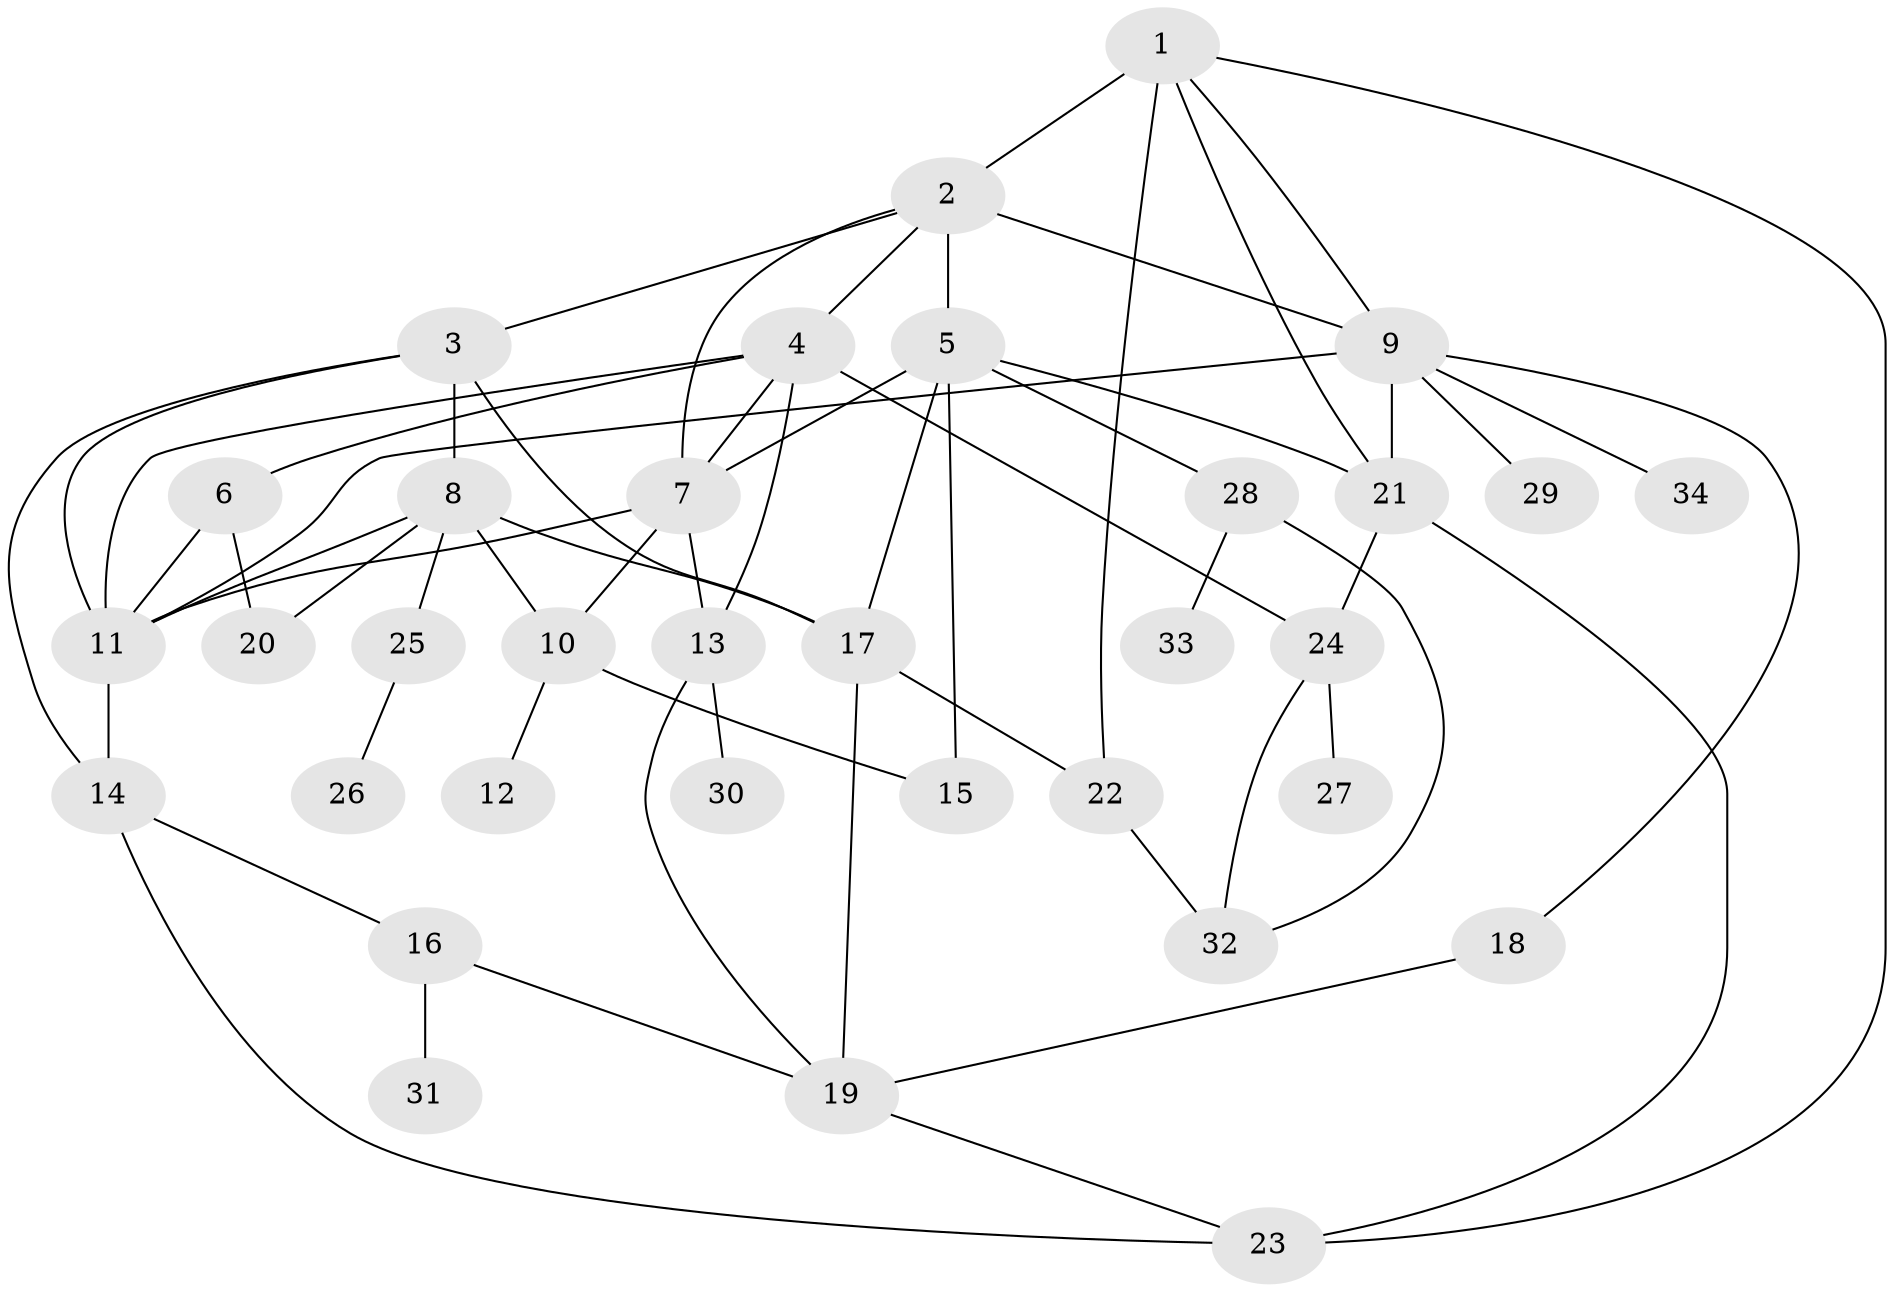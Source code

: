 // original degree distribution, {1: 0.22058823529411764, 8: 0.029411764705882353, 6: 0.014705882352941176, 4: 0.14705882352941177, 3: 0.25, 2: 0.22058823529411764, 5: 0.11764705882352941}
// Generated by graph-tools (version 1.1) at 2025/34/03/09/25 02:34:30]
// undirected, 34 vertices, 60 edges
graph export_dot {
graph [start="1"]
  node [color=gray90,style=filled];
  1;
  2;
  3;
  4;
  5;
  6;
  7;
  8;
  9;
  10;
  11;
  12;
  13;
  14;
  15;
  16;
  17;
  18;
  19;
  20;
  21;
  22;
  23;
  24;
  25;
  26;
  27;
  28;
  29;
  30;
  31;
  32;
  33;
  34;
  1 -- 2 [weight=2.0];
  1 -- 9 [weight=1.0];
  1 -- 21 [weight=1.0];
  1 -- 22 [weight=1.0];
  1 -- 23 [weight=1.0];
  2 -- 3 [weight=1.0];
  2 -- 4 [weight=1.0];
  2 -- 5 [weight=1.0];
  2 -- 7 [weight=1.0];
  2 -- 9 [weight=1.0];
  3 -- 8 [weight=1.0];
  3 -- 11 [weight=1.0];
  3 -- 14 [weight=1.0];
  3 -- 17 [weight=1.0];
  4 -- 6 [weight=1.0];
  4 -- 7 [weight=1.0];
  4 -- 11 [weight=1.0];
  4 -- 13 [weight=1.0];
  4 -- 24 [weight=2.0];
  5 -- 7 [weight=1.0];
  5 -- 15 [weight=1.0];
  5 -- 17 [weight=1.0];
  5 -- 21 [weight=1.0];
  5 -- 28 [weight=1.0];
  6 -- 11 [weight=1.0];
  6 -- 20 [weight=1.0];
  7 -- 10 [weight=1.0];
  7 -- 11 [weight=2.0];
  7 -- 13 [weight=1.0];
  8 -- 10 [weight=1.0];
  8 -- 11 [weight=1.0];
  8 -- 17 [weight=1.0];
  8 -- 20 [weight=2.0];
  8 -- 25 [weight=2.0];
  9 -- 11 [weight=1.0];
  9 -- 18 [weight=1.0];
  9 -- 21 [weight=1.0];
  9 -- 29 [weight=1.0];
  9 -- 34 [weight=1.0];
  10 -- 12 [weight=1.0];
  10 -- 15 [weight=1.0];
  11 -- 14 [weight=2.0];
  13 -- 19 [weight=1.0];
  13 -- 30 [weight=1.0];
  14 -- 16 [weight=1.0];
  14 -- 23 [weight=1.0];
  16 -- 19 [weight=1.0];
  16 -- 31 [weight=1.0];
  17 -- 19 [weight=1.0];
  17 -- 22 [weight=2.0];
  18 -- 19 [weight=1.0];
  19 -- 23 [weight=1.0];
  21 -- 23 [weight=1.0];
  21 -- 24 [weight=1.0];
  22 -- 32 [weight=1.0];
  24 -- 27 [weight=1.0];
  24 -- 32 [weight=1.0];
  25 -- 26 [weight=1.0];
  28 -- 32 [weight=1.0];
  28 -- 33 [weight=1.0];
}
